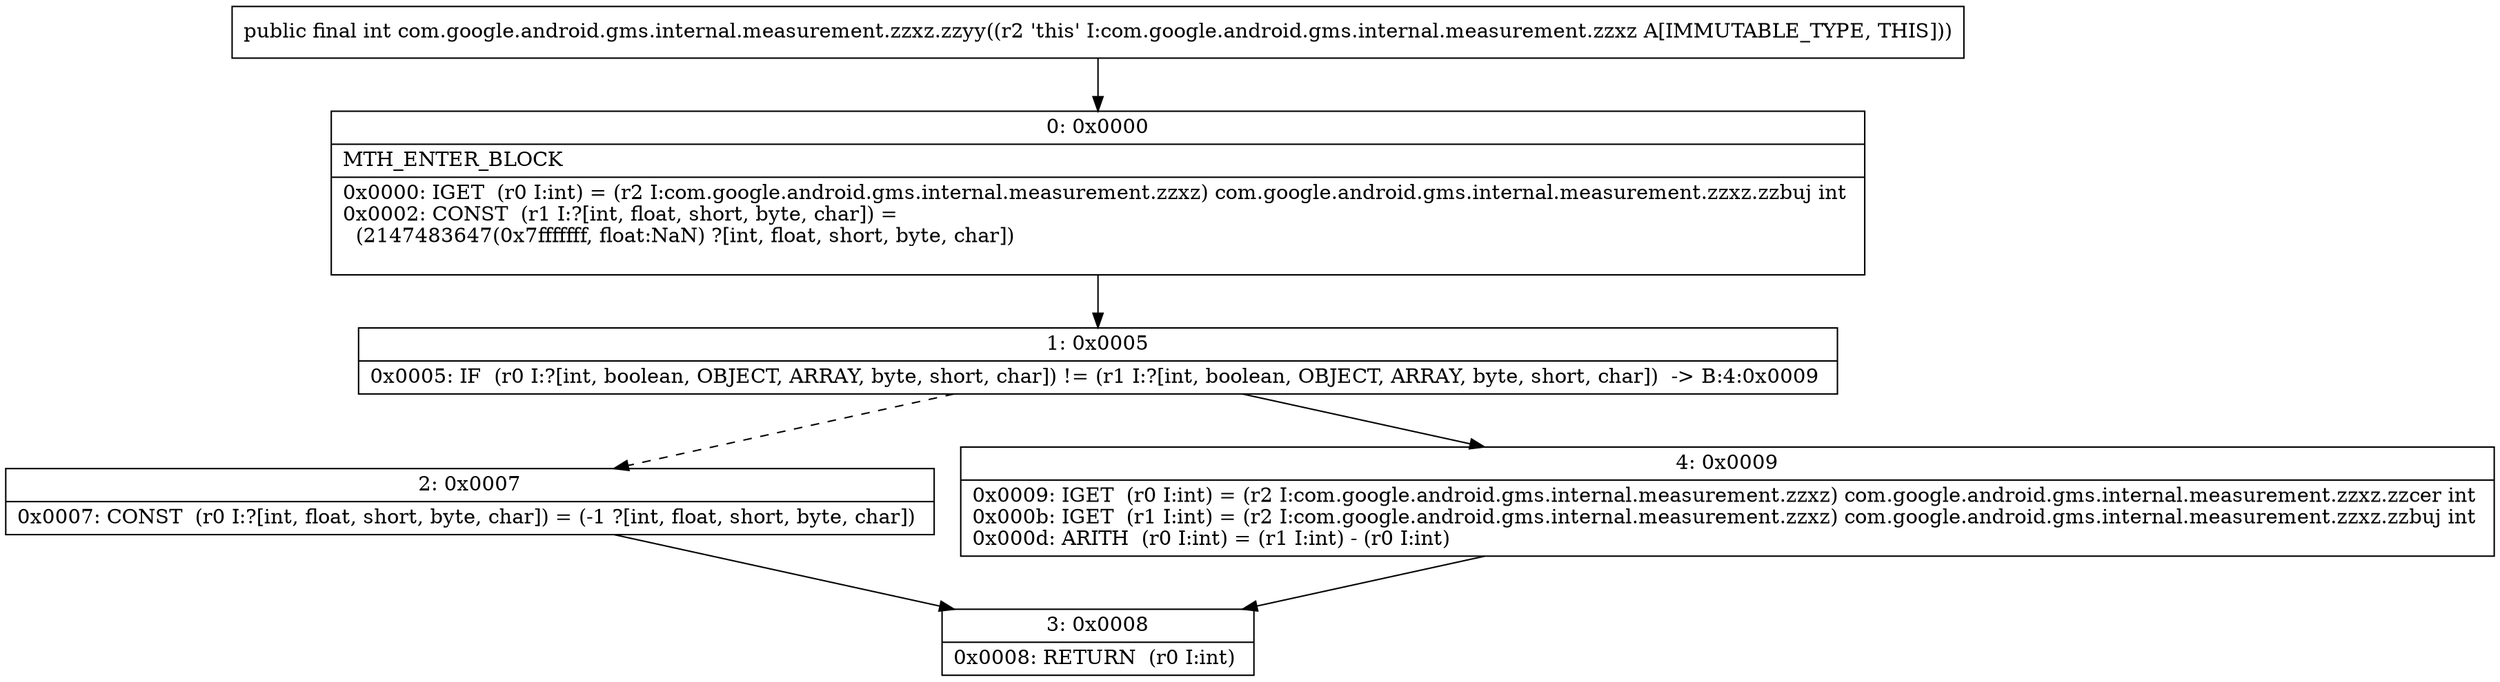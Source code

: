 digraph "CFG forcom.google.android.gms.internal.measurement.zzxz.zzyy()I" {
Node_0 [shape=record,label="{0\:\ 0x0000|MTH_ENTER_BLOCK\l|0x0000: IGET  (r0 I:int) = (r2 I:com.google.android.gms.internal.measurement.zzxz) com.google.android.gms.internal.measurement.zzxz.zzbuj int \l0x0002: CONST  (r1 I:?[int, float, short, byte, char]) = \l  (2147483647(0x7fffffff, float:NaN) ?[int, float, short, byte, char])\l \l}"];
Node_1 [shape=record,label="{1\:\ 0x0005|0x0005: IF  (r0 I:?[int, boolean, OBJECT, ARRAY, byte, short, char]) != (r1 I:?[int, boolean, OBJECT, ARRAY, byte, short, char])  \-\> B:4:0x0009 \l}"];
Node_2 [shape=record,label="{2\:\ 0x0007|0x0007: CONST  (r0 I:?[int, float, short, byte, char]) = (\-1 ?[int, float, short, byte, char]) \l}"];
Node_3 [shape=record,label="{3\:\ 0x0008|0x0008: RETURN  (r0 I:int) \l}"];
Node_4 [shape=record,label="{4\:\ 0x0009|0x0009: IGET  (r0 I:int) = (r2 I:com.google.android.gms.internal.measurement.zzxz) com.google.android.gms.internal.measurement.zzxz.zzcer int \l0x000b: IGET  (r1 I:int) = (r2 I:com.google.android.gms.internal.measurement.zzxz) com.google.android.gms.internal.measurement.zzxz.zzbuj int \l0x000d: ARITH  (r0 I:int) = (r1 I:int) \- (r0 I:int) \l}"];
MethodNode[shape=record,label="{public final int com.google.android.gms.internal.measurement.zzxz.zzyy((r2 'this' I:com.google.android.gms.internal.measurement.zzxz A[IMMUTABLE_TYPE, THIS])) }"];
MethodNode -> Node_0;
Node_0 -> Node_1;
Node_1 -> Node_2[style=dashed];
Node_1 -> Node_4;
Node_2 -> Node_3;
Node_4 -> Node_3;
}

